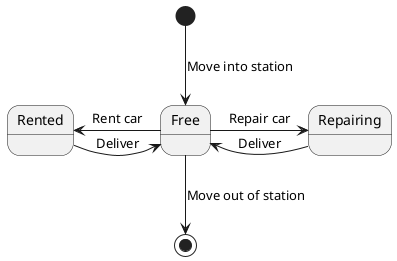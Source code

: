 @startuml
[*] --> Free : Move into station
Free --> [*] : Move out of station

Free -> Repairing : Repair car
Repairing -> Free : Deliver

Free -left-> Rented : Rent car
Rented -> Free : Deliver
@enduml
